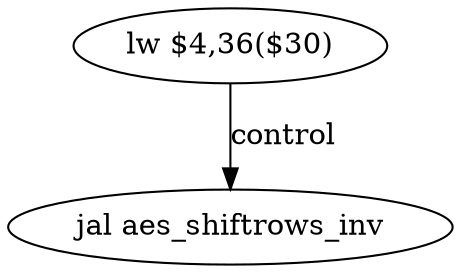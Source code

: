 digraph G1 {
node [shape = ellipse];
i0 [label = "lw $4,36($30)"] ;
i0 ->  i1 [label= "control"];
i1 [label = "jal aes_shiftrows_inv"] ;
}
